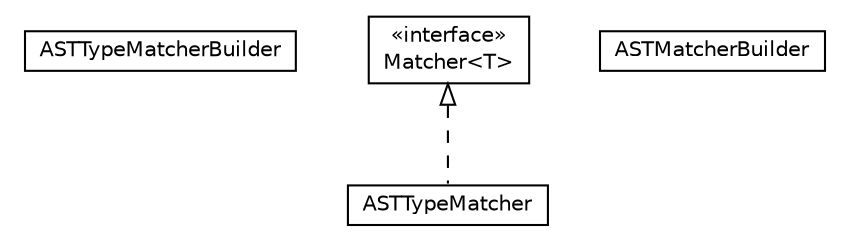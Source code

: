 #!/usr/local/bin/dot
#
# Class diagram 
# Generated by UMLGraph version 5.1 (http://www.umlgraph.org/)
#

digraph G {
	edge [fontname="Helvetica",fontsize=10,labelfontname="Helvetica",labelfontsize=10];
	node [fontname="Helvetica",fontsize=10,shape=plaintext];
	nodesep=0.25;
	ranksep=0.5;
	// org.androidtransfuse.util.matcher.ASTTypeMatcherBuilder
	c3392 [label=<<table title="org.androidtransfuse.util.matcher.ASTTypeMatcherBuilder" border="0" cellborder="1" cellspacing="0" cellpadding="2" port="p" href="./ASTTypeMatcherBuilder.html">
		<tr><td><table border="0" cellspacing="0" cellpadding="1">
<tr><td align="center" balign="center"> ASTTypeMatcherBuilder </td></tr>
		</table></td></tr>
		</table>>, fontname="Helvetica", fontcolor="black", fontsize=10.0];
	// org.androidtransfuse.util.matcher.ASTTypeMatcher
	c3393 [label=<<table title="org.androidtransfuse.util.matcher.ASTTypeMatcher" border="0" cellborder="1" cellspacing="0" cellpadding="2" port="p" href="./ASTTypeMatcher.html">
		<tr><td><table border="0" cellspacing="0" cellpadding="1">
<tr><td align="center" balign="center"> ASTTypeMatcher </td></tr>
		</table></td></tr>
		</table>>, fontname="Helvetica", fontcolor="black", fontsize=10.0];
	// org.androidtransfuse.util.matcher.Matcher<T>
	c3394 [label=<<table title="org.androidtransfuse.util.matcher.Matcher" border="0" cellborder="1" cellspacing="0" cellpadding="2" port="p" href="./Matcher.html">
		<tr><td><table border="0" cellspacing="0" cellpadding="1">
<tr><td align="center" balign="center"> &#171;interface&#187; </td></tr>
<tr><td align="center" balign="center"> Matcher&lt;T&gt; </td></tr>
		</table></td></tr>
		</table>>, fontname="Helvetica", fontcolor="black", fontsize=10.0];
	// org.androidtransfuse.util.matcher.ASTMatcherBuilder
	c3395 [label=<<table title="org.androidtransfuse.util.matcher.ASTMatcherBuilder" border="0" cellborder="1" cellspacing="0" cellpadding="2" port="p" href="./ASTMatcherBuilder.html">
		<tr><td><table border="0" cellspacing="0" cellpadding="1">
<tr><td align="center" balign="center"> ASTMatcherBuilder </td></tr>
		</table></td></tr>
		</table>>, fontname="Helvetica", fontcolor="black", fontsize=10.0];
	//org.androidtransfuse.util.matcher.ASTTypeMatcher implements org.androidtransfuse.util.matcher.Matcher<T>
	c3394:p -> c3393:p [dir=back,arrowtail=empty,style=dashed];
}

